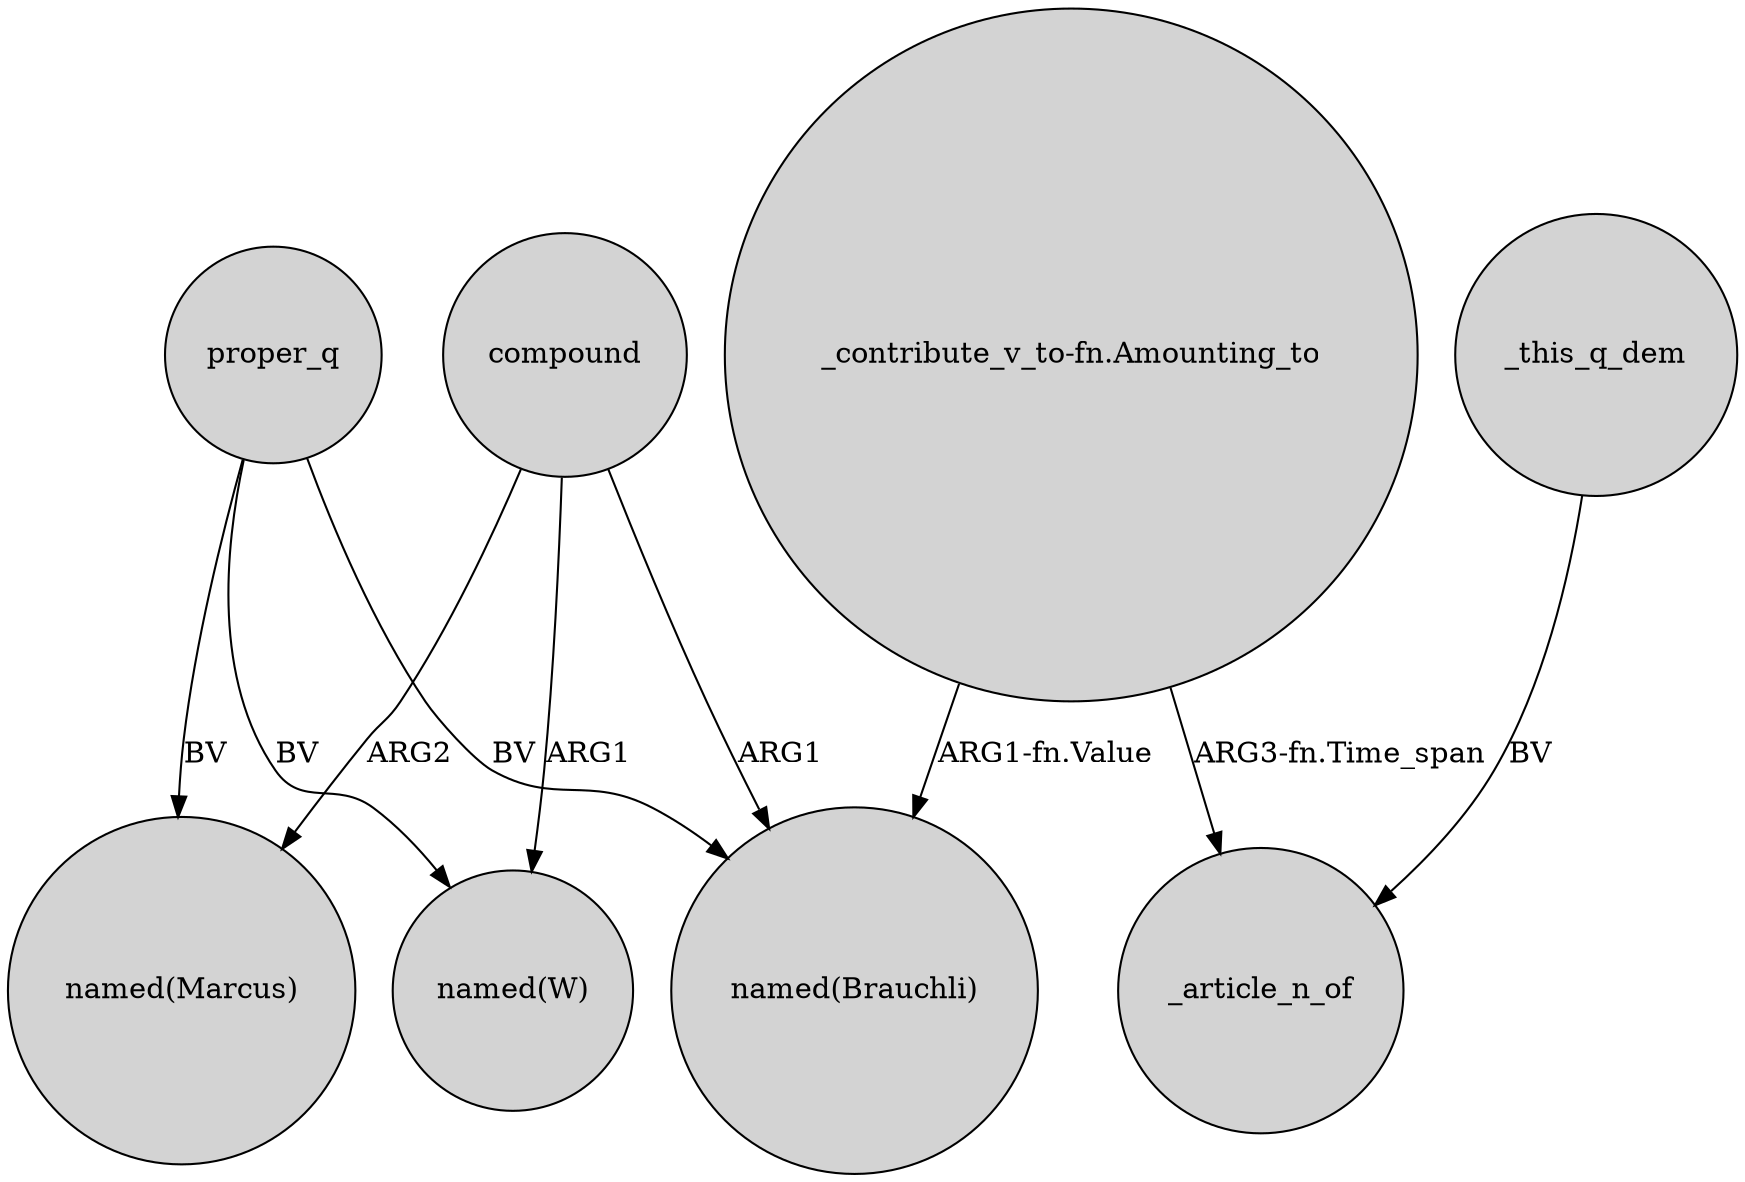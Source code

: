 digraph {
	node [shape=circle style=filled]
	proper_q -> "named(Brauchli)" [label=BV]
	compound -> "named(Brauchli)" [label=ARG1]
	proper_q -> "named(W)" [label=BV]
	compound -> "named(Marcus)" [label=ARG2]
	"_contribute_v_to-fn.Amounting_to" -> "named(Brauchli)" [label="ARG1-fn.Value"]
	proper_q -> "named(Marcus)" [label=BV]
	compound -> "named(W)" [label=ARG1]
	"_contribute_v_to-fn.Amounting_to" -> _article_n_of [label="ARG3-fn.Time_span"]
	_this_q_dem -> _article_n_of [label=BV]
}
